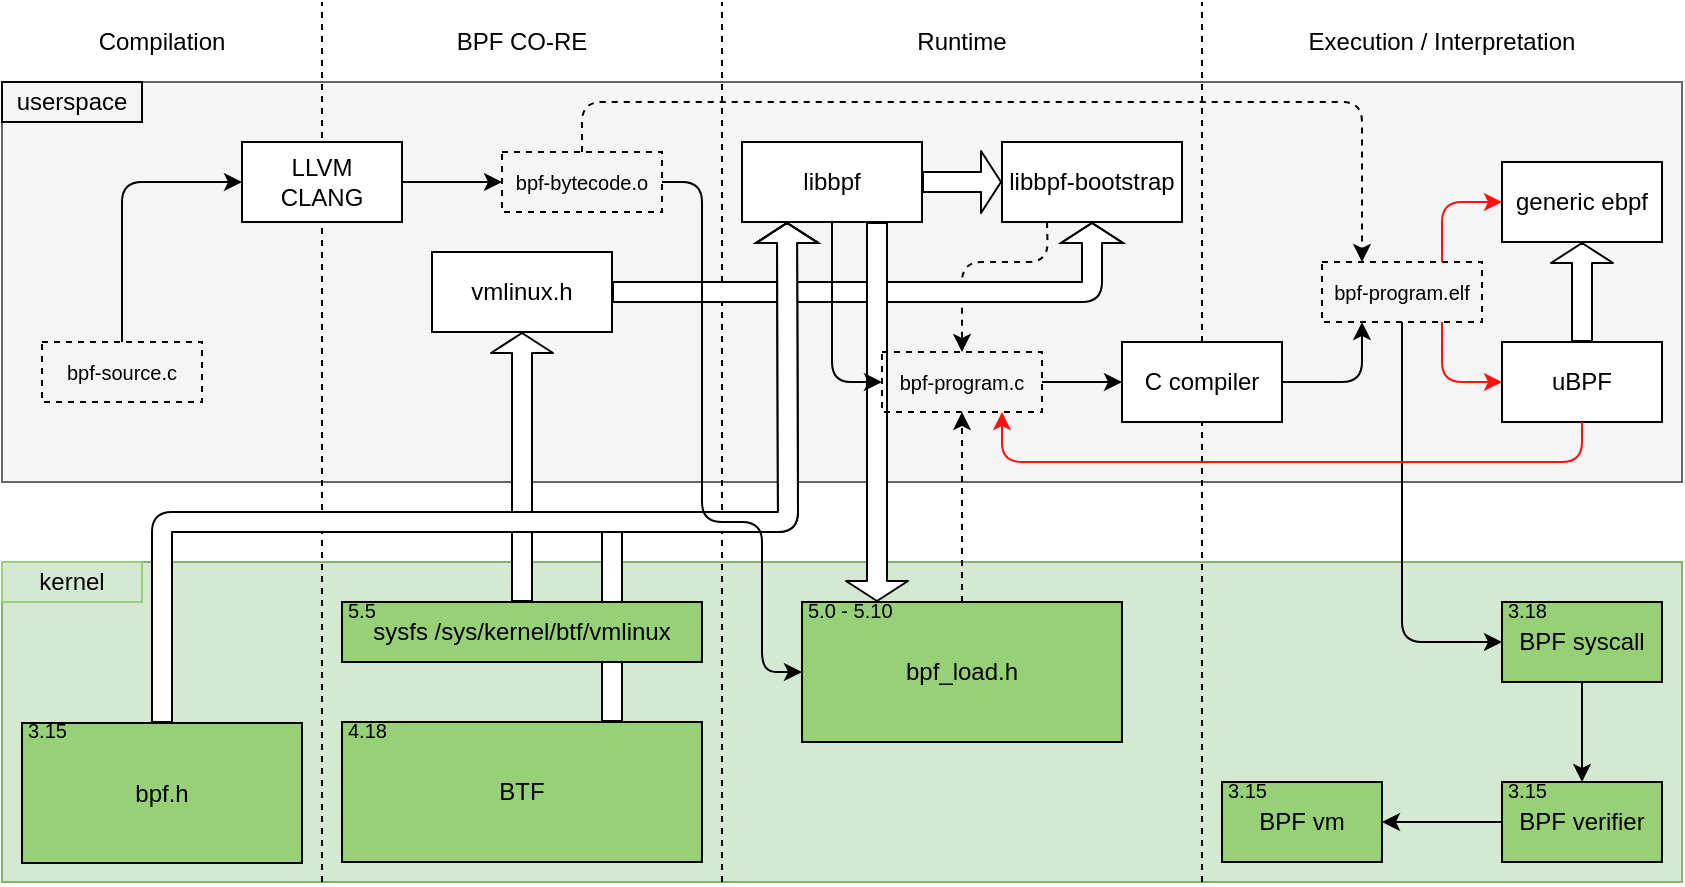 <mxfile version="14.4.3" type="device"><diagram id="S2L_fBp9i6U7t1u01zK_" name="Page-1"><mxGraphModel dx="978" dy="1641" grid="1" gridSize="10" guides="1" tooltips="1" connect="1" arrows="1" fold="1" page="1" pageScale="1" pageWidth="850" pageHeight="1100" math="0" shadow="0"><root><mxCell id="0"/><mxCell id="1" parent="0"/><mxCell id="pclzXtwY6DmhCrCW3cOy-2" value="" style="rounded=0;whiteSpace=wrap;html=1;fillColor=#f5f5f5;strokeColor=#666666;fontColor=#333333;" vertex="1" parent="1"><mxGeometry x="40" width="840" height="200" as="geometry"/></mxCell><mxCell id="pclzXtwY6DmhCrCW3cOy-1" value="" style="rounded=0;whiteSpace=wrap;html=1;fillColor=#d5e8d4;strokeColor=#82b366;" vertex="1" parent="1"><mxGeometry x="40" y="240" width="840" height="160" as="geometry"/></mxCell><mxCell id="pclzXtwY6DmhCrCW3cOy-3" value="" style="endArrow=none;dashed=1;html=1;" edge="1" parent="1"><mxGeometry width="50" height="50" relative="1" as="geometry"><mxPoint x="200" y="400" as="sourcePoint"/><mxPoint x="200" y="-40" as="targetPoint"/></mxGeometry></mxCell><mxCell id="pclzXtwY6DmhCrCW3cOy-4" value="Compilation" style="text;html=1;strokeColor=none;fillColor=none;align=center;verticalAlign=middle;whiteSpace=wrap;rounded=0;" vertex="1" parent="1"><mxGeometry x="40" y="-30" width="160" height="20" as="geometry"/></mxCell><mxCell id="pclzXtwY6DmhCrCW3cOy-5" value="" style="endArrow=none;dashed=1;html=1;" edge="1" parent="1"><mxGeometry width="50" height="50" relative="1" as="geometry"><mxPoint x="400" y="400" as="sourcePoint"/><mxPoint x="400" y="-40" as="targetPoint"/></mxGeometry></mxCell><mxCell id="pclzXtwY6DmhCrCW3cOy-6" value="BPF CO-RE" style="text;html=1;strokeColor=none;fillColor=none;align=center;verticalAlign=middle;whiteSpace=wrap;rounded=0;" vertex="1" parent="1"><mxGeometry x="200" y="-30" width="200" height="20" as="geometry"/></mxCell><mxCell id="pclzXtwY6DmhCrCW3cOy-7" value="" style="endArrow=none;dashed=1;html=1;" edge="1" parent="1"><mxGeometry width="50" height="50" relative="1" as="geometry"><mxPoint x="640" y="400" as="sourcePoint"/><mxPoint x="640" y="-40" as="targetPoint"/></mxGeometry></mxCell><mxCell id="pclzXtwY6DmhCrCW3cOy-8" value="Runtime" style="text;html=1;strokeColor=none;fillColor=none;align=center;verticalAlign=middle;whiteSpace=wrap;rounded=0;" vertex="1" parent="1"><mxGeometry x="400" y="-30" width="240" height="20" as="geometry"/></mxCell><mxCell id="pclzXtwY6DmhCrCW3cOy-9" value="Execution / Interpretation" style="text;html=1;strokeColor=none;fillColor=none;align=center;verticalAlign=middle;whiteSpace=wrap;rounded=0;" vertex="1" parent="1"><mxGeometry x="640" y="-30" width="240" height="20" as="geometry"/></mxCell><mxCell id="pclzXtwY6DmhCrCW3cOy-10" value="userspace" style="text;html=1;fillColor=none;align=center;verticalAlign=middle;whiteSpace=wrap;rounded=0;strokeColor=#000000;" vertex="1" parent="1"><mxGeometry x="40" width="70" height="20" as="geometry"/></mxCell><mxCell id="pclzXtwY6DmhCrCW3cOy-11" value="kernel" style="text;html=1;fillColor=none;align=center;verticalAlign=middle;whiteSpace=wrap;rounded=0;strokeColor=#97D077;" vertex="1" parent="1"><mxGeometry x="40" y="240" width="70" height="20" as="geometry"/></mxCell><mxCell id="pclzXtwY6DmhCrCW3cOy-12" value="&lt;div&gt;LLVM &lt;br&gt;&lt;/div&gt;&lt;div&gt;CLANG&lt;/div&gt;" style="rounded=0;whiteSpace=wrap;html=1;" vertex="1" parent="1"><mxGeometry x="160" y="30" width="80" height="40" as="geometry"/></mxCell><mxCell id="pclzXtwY6DmhCrCW3cOy-14" value="uBPF" style="rounded=0;whiteSpace=wrap;html=1;" vertex="1" parent="1"><mxGeometry x="790" y="130" width="80" height="40" as="geometry"/></mxCell><mxCell id="pclzXtwY6DmhCrCW3cOy-15" value="generic ebpf" style="rounded=0;whiteSpace=wrap;html=1;" vertex="1" parent="1"><mxGeometry x="790" y="40" width="80" height="40" as="geometry"/></mxCell><mxCell id="pclzXtwY6DmhCrCW3cOy-16" value="" style="shape=flexArrow;endArrow=classic;html=1;fillColor=#ffffff;exitX=0.5;exitY=0;exitDx=0;exitDy=0;entryX=0.5;entryY=1;entryDx=0;entryDy=0;endSize=3;startSize=3;" edge="1" parent="1" source="pclzXtwY6DmhCrCW3cOy-14" target="pclzXtwY6DmhCrCW3cOy-15"><mxGeometry width="50" height="50" relative="1" as="geometry"><mxPoint x="880" y="210" as="sourcePoint"/><mxPoint x="930" y="160" as="targetPoint"/></mxGeometry></mxCell><mxCell id="pclzXtwY6DmhCrCW3cOy-19" value="" style="group;fontSize=12;" vertex="1" connectable="0" parent="1"><mxGeometry x="790" y="260" width="80" height="40" as="geometry"/></mxCell><mxCell id="pclzXtwY6DmhCrCW3cOy-21" value="" style="group" vertex="1" connectable="0" parent="pclzXtwY6DmhCrCW3cOy-19"><mxGeometry width="80" height="40" as="geometry"/></mxCell><mxCell id="pclzXtwY6DmhCrCW3cOy-13" value="BPF syscall" style="rounded=0;whiteSpace=wrap;html=1;fillColor=#97D077;" vertex="1" parent="pclzXtwY6DmhCrCW3cOy-21"><mxGeometry width="80" height="40" as="geometry"/></mxCell><mxCell id="pclzXtwY6DmhCrCW3cOy-18" value="3.18" style="rounded=0;whiteSpace=wrap;html=1;gradientColor=none;strokeColor=none;fillColor=none;fontSize=10;spacing=0;spacingTop=-4;align=left;spacingLeft=3;" vertex="1" parent="pclzXtwY6DmhCrCW3cOy-21"><mxGeometry width="30" height="11" as="geometry"/></mxCell><mxCell id="pclzXtwY6DmhCrCW3cOy-27" value="libbpf" style="rounded=0;whiteSpace=wrap;html=1;" vertex="1" parent="1"><mxGeometry x="410" y="30" width="90" height="40" as="geometry"/></mxCell><mxCell id="pclzXtwY6DmhCrCW3cOy-28" value="libbpf-bootstrap" style="rounded=0;whiteSpace=wrap;html=1;" vertex="1" parent="1"><mxGeometry x="540" y="30" width="90" height="40" as="geometry"/></mxCell><mxCell id="pclzXtwY6DmhCrCW3cOy-31" value="" style="group;fontSize=12;" vertex="1" connectable="0" parent="1"><mxGeometry x="440" y="260" width="160" height="70" as="geometry"/></mxCell><mxCell id="pclzXtwY6DmhCrCW3cOy-32" value="" style="group" vertex="1" connectable="0" parent="pclzXtwY6DmhCrCW3cOy-31"><mxGeometry width="160" height="70" as="geometry"/></mxCell><mxCell id="pclzXtwY6DmhCrCW3cOy-33" value="bpf_load.h" style="rounded=0;whiteSpace=wrap;html=1;fillColor=#97D077;" vertex="1" parent="pclzXtwY6DmhCrCW3cOy-32"><mxGeometry width="160" height="70" as="geometry"/></mxCell><mxCell id="pclzXtwY6DmhCrCW3cOy-34" value="5.0 - 5.10 " style="rounded=0;whiteSpace=wrap;html=1;gradientColor=none;strokeColor=none;fillColor=none;fontSize=10;spacing=0;spacingTop=-4;align=left;spacingLeft=3;" vertex="1" parent="pclzXtwY6DmhCrCW3cOy-32"><mxGeometry width="50" height="11" as="geometry"/></mxCell><mxCell id="pclzXtwY6DmhCrCW3cOy-36" value="" style="shape=flexArrow;endArrow=classic;html=1;fillColor=#ffffff;fontSize=10;exitX=1;exitY=0.5;exitDx=0;exitDy=0;entryX=0;entryY=0.5;entryDx=0;entryDy=0;endSize=3;" edge="1" parent="1" source="pclzXtwY6DmhCrCW3cOy-27" target="pclzXtwY6DmhCrCW3cOy-28"><mxGeometry width="50" height="50" relative="1" as="geometry"><mxPoint x="560" y="170" as="sourcePoint"/><mxPoint x="610" y="120" as="targetPoint"/></mxGeometry></mxCell><mxCell id="pclzXtwY6DmhCrCW3cOy-37" value="" style="group;fontSize=12;" vertex="1" connectable="0" parent="1"><mxGeometry x="210" y="320" width="180" height="70" as="geometry"/></mxCell><mxCell id="pclzXtwY6DmhCrCW3cOy-38" value="" style="group" vertex="1" connectable="0" parent="pclzXtwY6DmhCrCW3cOy-37"><mxGeometry width="180" height="70" as="geometry"/></mxCell><mxCell id="pclzXtwY6DmhCrCW3cOy-39" value="BTF" style="rounded=0;whiteSpace=wrap;html=1;fillColor=#97D077;" vertex="1" parent="pclzXtwY6DmhCrCW3cOy-38"><mxGeometry width="180" height="70" as="geometry"/></mxCell><mxCell id="pclzXtwY6DmhCrCW3cOy-40" value="4.18" style="rounded=0;whiteSpace=wrap;html=1;gradientColor=none;strokeColor=none;fillColor=none;fontSize=10;spacing=0;spacingTop=-4;align=left;spacingLeft=3;" vertex="1" parent="pclzXtwY6DmhCrCW3cOy-38"><mxGeometry width="33.75" height="11" as="geometry"/></mxCell><mxCell id="pclzXtwY6DmhCrCW3cOy-43" value="vmlinux.h" style="rounded=0;whiteSpace=wrap;html=1;" vertex="1" parent="1"><mxGeometry x="255" y="85" width="90" height="40" as="geometry"/></mxCell><mxCell id="pclzXtwY6DmhCrCW3cOy-44" value="" style="shape=flexArrow;endArrow=classic;html=1;fillColor=#ffffff;fontSize=10;exitX=0.5;exitY=0;exitDx=0;exitDy=0;entryX=0.5;entryY=1;entryDx=0;entryDy=0;width=10;endSize=3;" edge="1" parent="1" source="pclzXtwY6DmhCrCW3cOy-25" target="pclzXtwY6DmhCrCW3cOy-43"><mxGeometry width="50" height="50" relative="1" as="geometry"><mxPoint x="150" y="210" as="sourcePoint"/><mxPoint x="200" y="160" as="targetPoint"/></mxGeometry></mxCell><mxCell id="pclzXtwY6DmhCrCW3cOy-46" value="" style="group;fontSize=12;" vertex="1" connectable="0" parent="1"><mxGeometry x="790" y="350" width="80" height="40" as="geometry"/></mxCell><mxCell id="pclzXtwY6DmhCrCW3cOy-47" value="" style="group" vertex="1" connectable="0" parent="pclzXtwY6DmhCrCW3cOy-46"><mxGeometry width="80" height="40" as="geometry"/></mxCell><mxCell id="pclzXtwY6DmhCrCW3cOy-48" value="BPF verifier" style="rounded=0;whiteSpace=wrap;html=1;fillColor=#97D077;" vertex="1" parent="pclzXtwY6DmhCrCW3cOy-47"><mxGeometry width="80" height="40" as="geometry"/></mxCell><mxCell id="pclzXtwY6DmhCrCW3cOy-49" value="3.15" style="rounded=0;whiteSpace=wrap;html=1;gradientColor=none;strokeColor=none;fillColor=none;fontSize=10;spacing=0;spacingTop=-4;align=left;spacingLeft=3;" vertex="1" parent="pclzXtwY6DmhCrCW3cOy-47"><mxGeometry width="30" height="11" as="geometry"/></mxCell><mxCell id="pclzXtwY6DmhCrCW3cOy-50" value="" style="group;fontSize=12;" vertex="1" connectable="0" parent="1"><mxGeometry x="650" y="350" width="80" height="40" as="geometry"/></mxCell><mxCell id="pclzXtwY6DmhCrCW3cOy-51" value="" style="group" vertex="1" connectable="0" parent="pclzXtwY6DmhCrCW3cOy-50"><mxGeometry width="80" height="40" as="geometry"/></mxCell><mxCell id="pclzXtwY6DmhCrCW3cOy-52" value="BPF vm" style="rounded=0;whiteSpace=wrap;html=1;fillColor=#97D077;" vertex="1" parent="pclzXtwY6DmhCrCW3cOy-51"><mxGeometry width="80" height="40" as="geometry"/></mxCell><mxCell id="pclzXtwY6DmhCrCW3cOy-53" value="3.15" style="rounded=0;whiteSpace=wrap;html=1;gradientColor=none;strokeColor=none;fillColor=none;fontSize=10;spacing=0;spacingTop=-4;align=left;spacingLeft=3;" vertex="1" parent="pclzXtwY6DmhCrCW3cOy-51"><mxGeometry width="30" height="11" as="geometry"/></mxCell><mxCell id="pclzXtwY6DmhCrCW3cOy-57" value="bpf-source.c" style="rounded=0;whiteSpace=wrap;html=1;strokeColor=#000000;fillColor=none;gradientColor=none;fontSize=10;align=center;dashed=1;" vertex="1" parent="1"><mxGeometry x="60" y="130" width="80" height="30" as="geometry"/></mxCell><mxCell id="pclzXtwY6DmhCrCW3cOy-58" value="" style="endArrow=classic;html=1;fillColor=#ffffff;fontSize=10;exitX=0.5;exitY=0;exitDx=0;exitDy=0;entryX=0;entryY=0.5;entryDx=0;entryDy=0;" edge="1" parent="1" source="pclzXtwY6DmhCrCW3cOy-57" target="pclzXtwY6DmhCrCW3cOy-12"><mxGeometry width="50" height="50" relative="1" as="geometry"><mxPoint x="80" y="120" as="sourcePoint"/><mxPoint x="130" y="70" as="targetPoint"/><Array as="points"><mxPoint x="100" y="50"/></Array></mxGeometry></mxCell><mxCell id="pclzXtwY6DmhCrCW3cOy-59" value="bpf-bytecode.o" style="rounded=0;whiteSpace=wrap;html=1;strokeColor=#000000;fillColor=none;gradientColor=none;fontSize=10;align=center;dashed=1;" vertex="1" parent="1"><mxGeometry x="290" y="35" width="80" height="30" as="geometry"/></mxCell><mxCell id="pclzXtwY6DmhCrCW3cOy-60" value="" style="endArrow=classic;html=1;fillColor=#ffffff;fontSize=10;exitX=1;exitY=0.5;exitDx=0;exitDy=0;entryX=0;entryY=0.5;entryDx=0;entryDy=0;" edge="1" parent="1" source="pclzXtwY6DmhCrCW3cOy-12" target="pclzXtwY6DmhCrCW3cOy-59"><mxGeometry width="50" height="50" relative="1" as="geometry"><mxPoint x="255" y="75" as="sourcePoint"/><mxPoint x="305" y="25" as="targetPoint"/></mxGeometry></mxCell><mxCell id="pclzXtwY6DmhCrCW3cOy-64" value="C compiler" style="rounded=0;whiteSpace=wrap;html=1;" vertex="1" parent="1"><mxGeometry x="600" y="130" width="80" height="40" as="geometry"/></mxCell><mxCell id="pclzXtwY6DmhCrCW3cOy-68" value="" style="endArrow=classic;html=1;fillColor=#ffffff;fontSize=10;exitX=0.5;exitY=0;exitDx=0;exitDy=0;entryX=0.5;entryY=1;entryDx=0;entryDy=0;dashed=1;" edge="1" parent="1" source="pclzXtwY6DmhCrCW3cOy-33" target="pclzXtwY6DmhCrCW3cOy-67"><mxGeometry width="50" height="50" relative="1" as="geometry"><mxPoint x="410" y="230" as="sourcePoint"/><mxPoint x="460" y="180" as="targetPoint"/></mxGeometry></mxCell><mxCell id="pclzXtwY6DmhCrCW3cOy-70" value="" style="endArrow=classic;html=1;fillColor=#ffffff;fontSize=10;exitX=0.25;exitY=1;exitDx=0;exitDy=0;entryX=0.5;entryY=0;entryDx=0;entryDy=0;dashed=1;" edge="1" parent="1" source="pclzXtwY6DmhCrCW3cOy-28" target="pclzXtwY6DmhCrCW3cOy-67"><mxGeometry width="50" height="50" relative="1" as="geometry"><mxPoint x="480" y="140" as="sourcePoint"/><mxPoint x="530" y="90" as="targetPoint"/><Array as="points"><mxPoint x="563" y="90"/><mxPoint x="520" y="90"/></Array></mxGeometry></mxCell><mxCell id="pclzXtwY6DmhCrCW3cOy-45" value="" style="shape=flexArrow;endArrow=classic;html=1;fillColor=#ffffff;fontSize=10;exitX=1;exitY=0.5;exitDx=0;exitDy=0;width=10;endSize=3;entryX=0.5;entryY=1;entryDx=0;entryDy=0;" edge="1" parent="1" source="pclzXtwY6DmhCrCW3cOy-43" target="pclzXtwY6DmhCrCW3cOy-28"><mxGeometry width="50" height="50" relative="1" as="geometry"><mxPoint x="500" y="175" as="sourcePoint"/><mxPoint x="500" y="105" as="targetPoint"/><Array as="points"><mxPoint x="585" y="105"/></Array></mxGeometry></mxCell><mxCell id="pclzXtwY6DmhCrCW3cOy-72" value="" style="endArrow=classic;html=1;fillColor=#ffffff;fontSize=10;exitX=1;exitY=0.5;exitDx=0;exitDy=0;entryX=0;entryY=0.5;entryDx=0;entryDy=0;" edge="1" parent="1" source="pclzXtwY6DmhCrCW3cOy-67" target="pclzXtwY6DmhCrCW3cOy-64"><mxGeometry width="50" height="50" relative="1" as="geometry"><mxPoint x="560" y="240" as="sourcePoint"/><mxPoint x="610" y="190" as="targetPoint"/></mxGeometry></mxCell><mxCell id="pclzXtwY6DmhCrCW3cOy-73" value="" style="shape=flexArrow;endArrow=classic;html=1;fillColor=#ffffff;fontSize=10;exitX=0.75;exitY=0;exitDx=0;exitDy=0;entryX=0.25;entryY=1;entryDx=0;entryDy=0;endSize=3;" edge="1" parent="1" source="pclzXtwY6DmhCrCW3cOy-39" target="pclzXtwY6DmhCrCW3cOy-27"><mxGeometry width="50" height="50" relative="1" as="geometry"><mxPoint x="350" y="260" as="sourcePoint"/><mxPoint x="400" y="210" as="targetPoint"/><Array as="points"><mxPoint x="345" y="220"/><mxPoint x="433" y="220"/></Array></mxGeometry></mxCell><mxCell id="pclzXtwY6DmhCrCW3cOy-23" value="" style="group" vertex="1" connectable="0" parent="1"><mxGeometry x="210" y="260" width="180" height="40" as="geometry"/></mxCell><mxCell id="pclzXtwY6DmhCrCW3cOy-24" value="" style="group" vertex="1" connectable="0" parent="pclzXtwY6DmhCrCW3cOy-23"><mxGeometry width="180" height="40" as="geometry"/></mxCell><mxCell id="pclzXtwY6DmhCrCW3cOy-25" value="sysfs /sys/kernel/btf/vmlinux" style="rounded=0;whiteSpace=wrap;html=1;fillColor=#97D077;" vertex="1" parent="pclzXtwY6DmhCrCW3cOy-24"><mxGeometry width="180" height="30" as="geometry"/></mxCell><mxCell id="pclzXtwY6DmhCrCW3cOy-26" value="5.5" style="rounded=0;whiteSpace=wrap;html=1;gradientColor=none;strokeColor=none;fillColor=none;fontSize=10;spacing=0;spacingTop=-4;align=left;spacingLeft=3;" vertex="1" parent="pclzXtwY6DmhCrCW3cOy-24"><mxGeometry width="33.75" height="11.429" as="geometry"/></mxCell><mxCell id="pclzXtwY6DmhCrCW3cOy-74" value="bpf-program.elf" style="rounded=0;whiteSpace=wrap;html=1;strokeColor=#000000;fillColor=none;gradientColor=none;fontSize=10;align=center;dashed=1;" vertex="1" parent="1"><mxGeometry x="700" y="90" width="80" height="30" as="geometry"/></mxCell><mxCell id="pclzXtwY6DmhCrCW3cOy-75" value="" style="endArrow=classic;html=1;fillColor=#ffffff;fontSize=10;exitX=1;exitY=0.5;exitDx=0;exitDy=0;entryX=0.25;entryY=1;entryDx=0;entryDy=0;" edge="1" parent="1" source="pclzXtwY6DmhCrCW3cOy-64" target="pclzXtwY6DmhCrCW3cOy-74"><mxGeometry width="50" height="50" relative="1" as="geometry"><mxPoint x="700" y="180" as="sourcePoint"/><mxPoint x="750" y="130" as="targetPoint"/><Array as="points"><mxPoint x="720" y="150"/></Array></mxGeometry></mxCell><mxCell id="pclzXtwY6DmhCrCW3cOy-76" value="" style="endArrow=classic;html=1;fillColor=#ffffff;fontSize=10;exitX=0.75;exitY=1;exitDx=0;exitDy=0;entryX=0;entryY=0.5;entryDx=0;entryDy=0;strokeColor=#FF1212;" edge="1" parent="1" source="pclzXtwY6DmhCrCW3cOy-74" target="pclzXtwY6DmhCrCW3cOy-14"><mxGeometry width="50" height="50" relative="1" as="geometry"><mxPoint x="750" y="180" as="sourcePoint"/><mxPoint x="800" y="130" as="targetPoint"/><Array as="points"><mxPoint x="760" y="150"/></Array></mxGeometry></mxCell><mxCell id="pclzXtwY6DmhCrCW3cOy-77" value="" style="endArrow=classic;html=1;fillColor=#ffffff;fontSize=10;exitX=0.75;exitY=0;exitDx=0;exitDy=0;entryX=0;entryY=0.5;entryDx=0;entryDy=0;strokeColor=#FF1212;" edge="1" parent="1" source="pclzXtwY6DmhCrCW3cOy-74" target="pclzXtwY6DmhCrCW3cOy-15"><mxGeometry width="50" height="50" relative="1" as="geometry"><mxPoint x="730" y="80" as="sourcePoint"/><mxPoint x="780" y="30" as="targetPoint"/><Array as="points"><mxPoint x="760" y="60"/></Array></mxGeometry></mxCell><mxCell id="pclzXtwY6DmhCrCW3cOy-78" value="" style="endArrow=classic;html=1;fillColor=#ffffff;fontSize=10;exitX=0.5;exitY=1;exitDx=0;exitDy=0;entryX=0;entryY=0.5;entryDx=0;entryDy=0;" edge="1" parent="1" source="pclzXtwY6DmhCrCW3cOy-74" target="pclzXtwY6DmhCrCW3cOy-13"><mxGeometry width="50" height="50" relative="1" as="geometry"><mxPoint x="720" y="260" as="sourcePoint"/><mxPoint x="770" y="210" as="targetPoint"/><Array as="points"><mxPoint x="740" y="280"/></Array></mxGeometry></mxCell><mxCell id="pclzXtwY6DmhCrCW3cOy-79" value="" style="endArrow=classic;html=1;fillColor=#ffffff;fontSize=10;exitX=0.5;exitY=0;exitDx=0;exitDy=0;entryX=0.25;entryY=0;entryDx=0;entryDy=0;dashed=1;" edge="1" parent="1" source="pclzXtwY6DmhCrCW3cOy-59" target="pclzXtwY6DmhCrCW3cOy-74"><mxGeometry width="50" height="50" relative="1" as="geometry"><mxPoint x="410" y="50" as="sourcePoint"/><mxPoint x="460" as="targetPoint"/><Array as="points"><mxPoint x="330" y="10"/><mxPoint x="720" y="10"/></Array></mxGeometry></mxCell><mxCell id="pclzXtwY6DmhCrCW3cOy-80" value="" style="endArrow=classic;html=1;fillColor=#ffffff;fontSize=10;exitX=0.5;exitY=1;exitDx=0;exitDy=0;entryX=0.5;entryY=0;entryDx=0;entryDy=0;" edge="1" parent="1" source="pclzXtwY6DmhCrCW3cOy-13" target="pclzXtwY6DmhCrCW3cOy-48"><mxGeometry width="50" height="50" relative="1" as="geometry"><mxPoint x="700" y="330" as="sourcePoint"/><mxPoint x="750" y="280" as="targetPoint"/></mxGeometry></mxCell><mxCell id="pclzXtwY6DmhCrCW3cOy-81" value="" style="endArrow=classic;html=1;fillColor=#ffffff;fontSize=10;exitX=0;exitY=0.5;exitDx=0;exitDy=0;entryX=1;entryY=0.5;entryDx=0;entryDy=0;" edge="1" parent="1" source="pclzXtwY6DmhCrCW3cOy-48" target="pclzXtwY6DmhCrCW3cOy-52"><mxGeometry width="50" height="50" relative="1" as="geometry"><mxPoint x="690" y="330" as="sourcePoint"/><mxPoint x="740" y="280" as="targetPoint"/></mxGeometry></mxCell><mxCell id="pclzXtwY6DmhCrCW3cOy-82" value="" style="shape=flexArrow;endArrow=classic;html=1;fillColor=#ffffff;fontSize=10;exitX=0.75;exitY=1;exitDx=0;exitDy=0;entryX=0.75;entryY=0;entryDx=0;entryDy=0;endSize=3;" edge="1" parent="1" source="pclzXtwY6DmhCrCW3cOy-27" target="pclzXtwY6DmhCrCW3cOy-34"><mxGeometry width="50" height="50" relative="1" as="geometry"><mxPoint x="400" y="190" as="sourcePoint"/><mxPoint x="450" y="140" as="targetPoint"/></mxGeometry></mxCell><mxCell id="pclzXtwY6DmhCrCW3cOy-67" value="bpf-program.c" style="rounded=0;whiteSpace=wrap;html=1;strokeColor=#000000;fillColor=none;gradientColor=none;fontSize=10;align=center;dashed=1;" vertex="1" parent="1"><mxGeometry x="480" y="135" width="80" height="30" as="geometry"/></mxCell><mxCell id="pclzXtwY6DmhCrCW3cOy-69" value="" style="endArrow=classic;html=1;fillColor=#ffffff;fontSize=10;exitX=0.5;exitY=1;exitDx=0;exitDy=0;entryX=0;entryY=0.5;entryDx=0;entryDy=0;" edge="1" parent="1" source="pclzXtwY6DmhCrCW3cOy-27" target="pclzXtwY6DmhCrCW3cOy-67"><mxGeometry width="50" height="50" relative="1" as="geometry"><mxPoint x="450" y="120" as="sourcePoint"/><mxPoint x="500" y="70" as="targetPoint"/><Array as="points"><mxPoint x="455" y="150"/></Array></mxGeometry></mxCell><mxCell id="pclzXtwY6DmhCrCW3cOy-83" value="" style="group;fontSize=12;" vertex="1" connectable="0" parent="1"><mxGeometry x="50" y="320.5" width="140" height="70" as="geometry"/></mxCell><mxCell id="pclzXtwY6DmhCrCW3cOy-84" value="" style="group" vertex="1" connectable="0" parent="pclzXtwY6DmhCrCW3cOy-83"><mxGeometry width="140" height="70" as="geometry"/></mxCell><mxCell id="pclzXtwY6DmhCrCW3cOy-85" value="bpf.h" style="rounded=0;whiteSpace=wrap;html=1;fillColor=#97D077;" vertex="1" parent="pclzXtwY6DmhCrCW3cOy-84"><mxGeometry width="140" height="70" as="geometry"/></mxCell><mxCell id="pclzXtwY6DmhCrCW3cOy-86" value="3.15" style="rounded=0;whiteSpace=wrap;html=1;gradientColor=none;strokeColor=none;fillColor=none;fontSize=10;spacing=0;spacingTop=-4;align=left;spacingLeft=3;" vertex="1" parent="pclzXtwY6DmhCrCW3cOy-84"><mxGeometry width="26.25" height="11" as="geometry"/></mxCell><mxCell id="pclzXtwY6DmhCrCW3cOy-88" value="" style="endArrow=classic;html=1;fillColor=#ffffff;fontSize=10;exitX=0.5;exitY=1;exitDx=0;exitDy=0;entryX=0.75;entryY=1;entryDx=0;entryDy=0;strokeColor=#FF1212;" edge="1" parent="1" source="pclzXtwY6DmhCrCW3cOy-14" target="pclzXtwY6DmhCrCW3cOy-67"><mxGeometry width="50" height="50" relative="1" as="geometry"><mxPoint x="770" y="130" as="sourcePoint"/><mxPoint x="800" y="160" as="targetPoint"/><Array as="points"><mxPoint x="830" y="190"/><mxPoint x="540" y="190"/></Array></mxGeometry></mxCell><mxCell id="pclzXtwY6DmhCrCW3cOy-89" value="" style="shape=flexArrow;endArrow=classic;html=1;fillColor=#ffffff;fontSize=10;exitX=0.5;exitY=0;exitDx=0;exitDy=0;entryX=0.25;entryY=1;entryDx=0;entryDy=0;endSize=3;" edge="1" parent="1" source="pclzXtwY6DmhCrCW3cOy-85" target="pclzXtwY6DmhCrCW3cOy-27"><mxGeometry width="50" height="50" relative="1" as="geometry"><mxPoint x="60" y="360" as="sourcePoint"/><mxPoint x="430" y="70" as="targetPoint"/><Array as="points"><mxPoint x="120" y="250"/><mxPoint x="120" y="220"/><mxPoint x="160" y="220"/><mxPoint x="433" y="220"/></Array></mxGeometry></mxCell><mxCell id="pclzXtwY6DmhCrCW3cOy-71" value="" style="endArrow=classic;html=1;fillColor=#ffffff;fontSize=10;exitX=1;exitY=0.5;exitDx=0;exitDy=0;entryX=0;entryY=0.5;entryDx=0;entryDy=0;" edge="1" parent="1" source="pclzXtwY6DmhCrCW3cOy-59" target="pclzXtwY6DmhCrCW3cOy-33"><mxGeometry width="50" height="50" relative="1" as="geometry"><mxPoint x="350" y="220" as="sourcePoint"/><mxPoint x="520" y="220" as="targetPoint"/><Array as="points"><mxPoint x="390" y="50"/><mxPoint x="390" y="220"/><mxPoint x="420" y="220"/><mxPoint x="420" y="295"/></Array></mxGeometry></mxCell></root></mxGraphModel></diagram></mxfile>